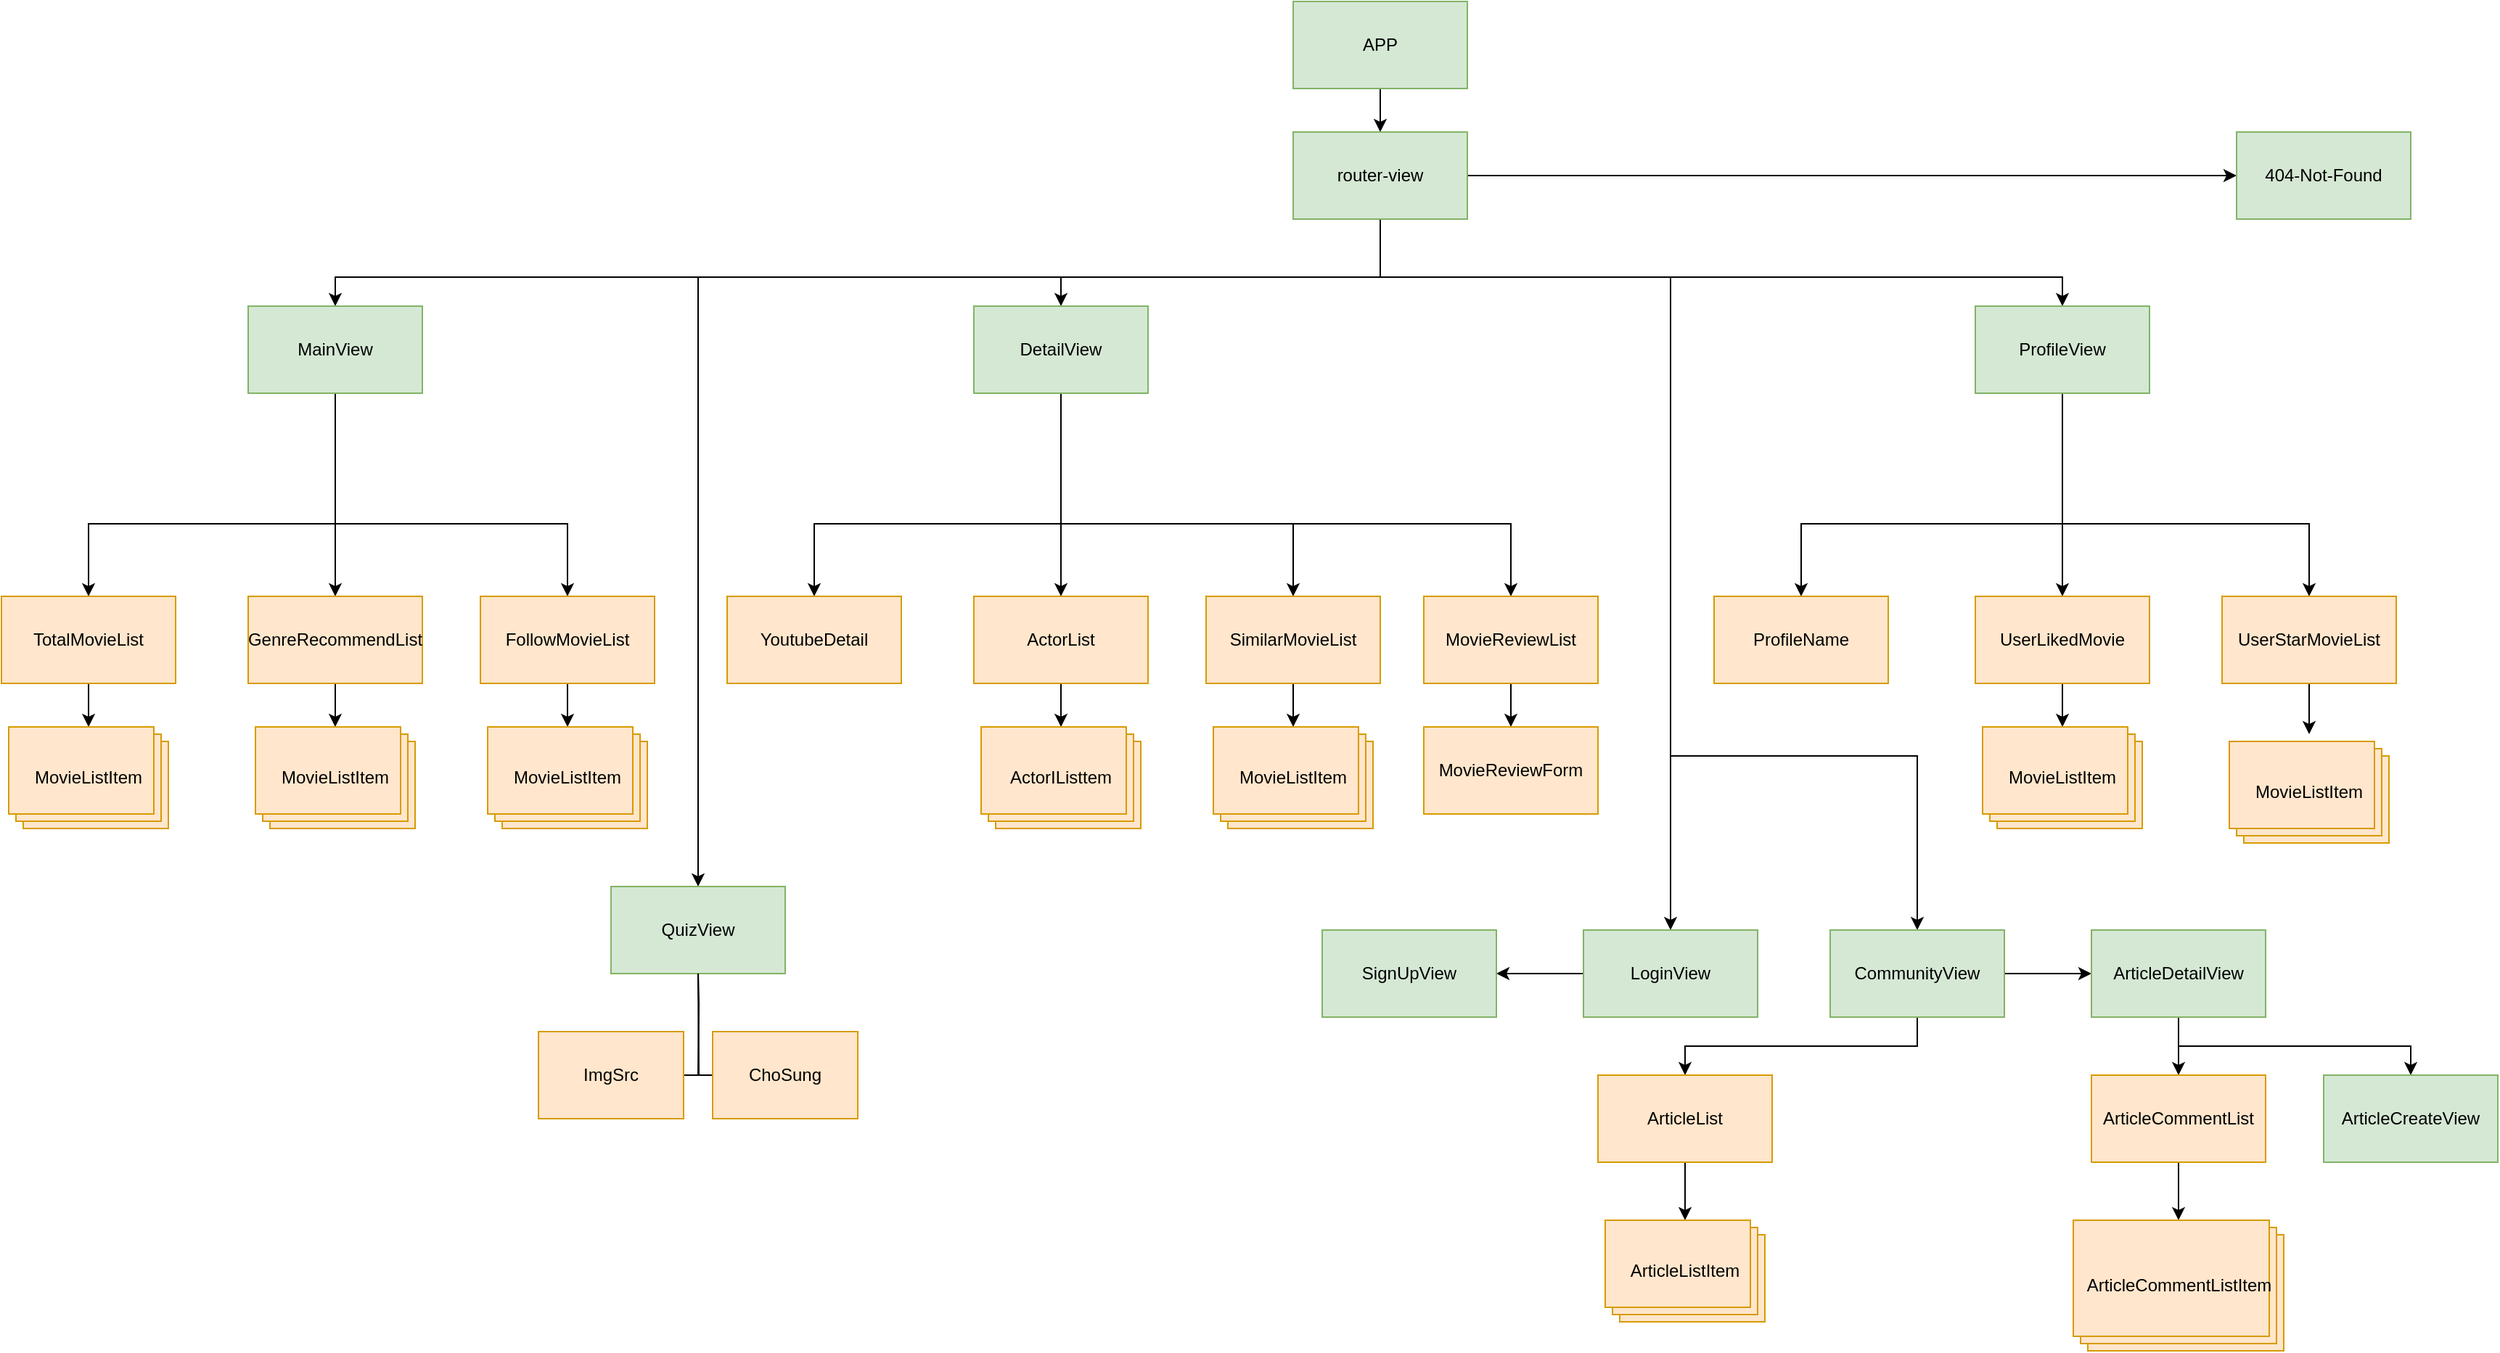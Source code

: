 <mxfile version="20.5.3" type="github">
  <diagram id="prtHgNgQTEPvFCAcTncT" name="Page-1">
    <mxGraphModel dx="1254" dy="575" grid="1" gridSize="10" guides="1" tooltips="1" connect="1" arrows="1" fold="1" page="1" pageScale="1" pageWidth="980" pageHeight="1390" math="0" shadow="0">
      <root>
        <mxCell id="0" />
        <mxCell id="1" parent="0" />
        <mxCell id="6QzcaGz9S-YZrrsxXRJN-16" style="edgeStyle=orthogonalEdgeStyle;rounded=0;orthogonalLoop=1;jettySize=auto;html=1;exitX=0.5;exitY=1;exitDx=0;exitDy=0;" parent="1" source="6QzcaGz9S-YZrrsxXRJN-7" target="6QzcaGz9S-YZrrsxXRJN-15" edge="1">
          <mxGeometry relative="1" as="geometry" />
        </mxCell>
        <UserObject label="APP" treeRoot="1" id="6QzcaGz9S-YZrrsxXRJN-7">
          <mxCell style="whiteSpace=wrap;html=1;align=center;treeFolding=1;treeMoving=1;newEdgeStyle={&quot;edgeStyle&quot;:&quot;elbowEdgeStyle&quot;,&quot;startArrow&quot;:&quot;none&quot;,&quot;endArrow&quot;:&quot;none&quot;};fillColor=#d5e8d4;strokeColor=#82b366;" parent="1" vertex="1">
            <mxGeometry x="900" y="40" width="120" height="60" as="geometry" />
          </mxCell>
        </UserObject>
        <mxCell id="6QzcaGz9S-YZrrsxXRJN-18" style="edgeStyle=orthogonalEdgeStyle;rounded=0;orthogonalLoop=1;jettySize=auto;html=1;" parent="1" source="6QzcaGz9S-YZrrsxXRJN-15" target="6QzcaGz9S-YZrrsxXRJN-17" edge="1">
          <mxGeometry relative="1" as="geometry">
            <Array as="points">
              <mxPoint x="960" y="230" />
              <mxPoint x="240" y="230" />
            </Array>
          </mxGeometry>
        </mxCell>
        <mxCell id="6QzcaGz9S-YZrrsxXRJN-52" style="edgeStyle=orthogonalEdgeStyle;rounded=0;orthogonalLoop=1;jettySize=auto;html=1;entryX=0.5;entryY=0;entryDx=0;entryDy=0;" parent="1" source="6QzcaGz9S-YZrrsxXRJN-15" target="6QzcaGz9S-YZrrsxXRJN-42" edge="1">
          <mxGeometry relative="1" as="geometry">
            <Array as="points">
              <mxPoint x="960" y="230" />
              <mxPoint x="740" y="230" />
            </Array>
          </mxGeometry>
        </mxCell>
        <mxCell id="6QzcaGz9S-YZrrsxXRJN-58" style="edgeStyle=orthogonalEdgeStyle;rounded=0;orthogonalLoop=1;jettySize=auto;html=1;" parent="1" source="6QzcaGz9S-YZrrsxXRJN-15" target="6QzcaGz9S-YZrrsxXRJN-57" edge="1">
          <mxGeometry relative="1" as="geometry">
            <Array as="points">
              <mxPoint x="960" y="230" />
              <mxPoint x="1430" y="230" />
            </Array>
          </mxGeometry>
        </mxCell>
        <mxCell id="6QzcaGz9S-YZrrsxXRJN-68" style="edgeStyle=orthogonalEdgeStyle;rounded=0;orthogonalLoop=1;jettySize=auto;html=1;" parent="1" source="6QzcaGz9S-YZrrsxXRJN-15" target="6QzcaGz9S-YZrrsxXRJN-67" edge="1">
          <mxGeometry relative="1" as="geometry">
            <Array as="points">
              <mxPoint x="960" y="230" />
              <mxPoint x="1160" y="230" />
            </Array>
          </mxGeometry>
        </mxCell>
        <mxCell id="6QzcaGz9S-YZrrsxXRJN-72" style="edgeStyle=orthogonalEdgeStyle;rounded=0;orthogonalLoop=1;jettySize=auto;html=1;" parent="1" source="6QzcaGz9S-YZrrsxXRJN-15" target="6QzcaGz9S-YZrrsxXRJN-71" edge="1">
          <mxGeometry relative="1" as="geometry">
            <Array as="points">
              <mxPoint x="960" y="230" />
              <mxPoint x="1160" y="230" />
              <mxPoint x="1160" y="560" />
              <mxPoint x="1330" y="560" />
            </Array>
          </mxGeometry>
        </mxCell>
        <mxCell id="6QzcaGz9S-YZrrsxXRJN-74" style="edgeStyle=orthogonalEdgeStyle;rounded=0;orthogonalLoop=1;jettySize=auto;html=1;" parent="1" source="6QzcaGz9S-YZrrsxXRJN-15" target="6QzcaGz9S-YZrrsxXRJN-73" edge="1">
          <mxGeometry relative="1" as="geometry">
            <Array as="points">
              <mxPoint x="960" y="230" />
              <mxPoint x="490" y="230" />
            </Array>
          </mxGeometry>
        </mxCell>
        <mxCell id="6QzcaGz9S-YZrrsxXRJN-92" style="edgeStyle=orthogonalEdgeStyle;rounded=0;orthogonalLoop=1;jettySize=auto;html=1;entryX=0;entryY=0.5;entryDx=0;entryDy=0;" parent="1" source="6QzcaGz9S-YZrrsxXRJN-15" target="6QzcaGz9S-YZrrsxXRJN-91" edge="1">
          <mxGeometry relative="1" as="geometry">
            <mxPoint x="1610" y="250" as="targetPoint" />
            <Array as="points">
              <mxPoint x="1460" y="160" />
              <mxPoint x="1460" y="160" />
            </Array>
          </mxGeometry>
        </mxCell>
        <UserObject label="router-view" treeRoot="1" id="6QzcaGz9S-YZrrsxXRJN-15">
          <mxCell style="whiteSpace=wrap;html=1;align=center;treeFolding=1;treeMoving=1;newEdgeStyle={&quot;edgeStyle&quot;:&quot;elbowEdgeStyle&quot;,&quot;startArrow&quot;:&quot;none&quot;,&quot;endArrow&quot;:&quot;none&quot;};fillColor=#d5e8d4;strokeColor=#82b366;" parent="1" vertex="1">
            <mxGeometry x="900" y="130" width="120" height="60" as="geometry" />
          </mxCell>
        </UserObject>
        <mxCell id="6QzcaGz9S-YZrrsxXRJN-24" style="edgeStyle=orthogonalEdgeStyle;rounded=0;orthogonalLoop=1;jettySize=auto;html=1;" parent="1" source="6QzcaGz9S-YZrrsxXRJN-17" target="6QzcaGz9S-YZrrsxXRJN-23" edge="1">
          <mxGeometry relative="1" as="geometry">
            <Array as="points">
              <mxPoint x="240" y="400" />
              <mxPoint x="70" y="400" />
            </Array>
          </mxGeometry>
        </mxCell>
        <mxCell id="6QzcaGz9S-YZrrsxXRJN-26" style="edgeStyle=orthogonalEdgeStyle;rounded=0;orthogonalLoop=1;jettySize=auto;html=1;" parent="1" source="6QzcaGz9S-YZrrsxXRJN-17" target="6QzcaGz9S-YZrrsxXRJN-25" edge="1">
          <mxGeometry relative="1" as="geometry" />
        </mxCell>
        <mxCell id="6QzcaGz9S-YZrrsxXRJN-32" style="edgeStyle=orthogonalEdgeStyle;rounded=0;orthogonalLoop=1;jettySize=auto;html=1;" parent="1" source="6QzcaGz9S-YZrrsxXRJN-17" target="6QzcaGz9S-YZrrsxXRJN-31" edge="1">
          <mxGeometry relative="1" as="geometry">
            <Array as="points">
              <mxPoint x="240" y="400" />
              <mxPoint x="400" y="400" />
            </Array>
          </mxGeometry>
        </mxCell>
        <UserObject label="MainView" treeRoot="1" id="6QzcaGz9S-YZrrsxXRJN-17">
          <mxCell style="whiteSpace=wrap;html=1;align=center;treeFolding=1;treeMoving=1;newEdgeStyle={&quot;edgeStyle&quot;:&quot;elbowEdgeStyle&quot;,&quot;startArrow&quot;:&quot;none&quot;,&quot;endArrow&quot;:&quot;none&quot;};fillColor=#d5e8d4;strokeColor=#82b366;" parent="1" vertex="1">
            <mxGeometry x="180" y="250" width="120" height="60" as="geometry" />
          </mxCell>
        </UserObject>
        <mxCell id="6QzcaGz9S-YZrrsxXRJN-28" style="edgeStyle=orthogonalEdgeStyle;rounded=0;orthogonalLoop=1;jettySize=auto;html=1;" parent="1" source="6QzcaGz9S-YZrrsxXRJN-23" edge="1">
          <mxGeometry relative="1" as="geometry">
            <mxPoint x="70.03" y="540" as="targetPoint" />
          </mxGeometry>
        </mxCell>
        <UserObject label="TotalMovieList" treeRoot="1" id="6QzcaGz9S-YZrrsxXRJN-23">
          <mxCell style="whiteSpace=wrap;html=1;align=center;treeFolding=1;treeMoving=1;newEdgeStyle={&quot;edgeStyle&quot;:&quot;elbowEdgeStyle&quot;,&quot;startArrow&quot;:&quot;none&quot;,&quot;endArrow&quot;:&quot;none&quot;};fillColor=#ffe6cc;strokeColor=#d79b00;" parent="1" vertex="1">
            <mxGeometry x="10" y="450" width="120" height="60" as="geometry" />
          </mxCell>
        </UserObject>
        <mxCell id="6QzcaGz9S-YZrrsxXRJN-30" style="edgeStyle=orthogonalEdgeStyle;rounded=0;orthogonalLoop=1;jettySize=auto;html=1;" parent="1" source="6QzcaGz9S-YZrrsxXRJN-25" edge="1">
          <mxGeometry relative="1" as="geometry">
            <mxPoint x="239.97" y="540" as="targetPoint" />
          </mxGeometry>
        </mxCell>
        <UserObject label="GenreRecommendList" treeRoot="1" id="6QzcaGz9S-YZrrsxXRJN-25">
          <mxCell style="whiteSpace=wrap;html=1;align=center;treeFolding=1;treeMoving=1;newEdgeStyle={&quot;edgeStyle&quot;:&quot;elbowEdgeStyle&quot;,&quot;startArrow&quot;:&quot;none&quot;,&quot;endArrow&quot;:&quot;none&quot;};fillColor=#ffe6cc;strokeColor=#d79b00;" parent="1" vertex="1">
            <mxGeometry x="180" y="450" width="120" height="60" as="geometry" />
          </mxCell>
        </UserObject>
        <mxCell id="6QzcaGz9S-YZrrsxXRJN-36" style="edgeStyle=orthogonalEdgeStyle;rounded=0;orthogonalLoop=1;jettySize=auto;html=1;" parent="1" source="6QzcaGz9S-YZrrsxXRJN-31" edge="1">
          <mxGeometry relative="1" as="geometry">
            <mxPoint x="400.03" y="540" as="targetPoint" />
          </mxGeometry>
        </mxCell>
        <UserObject label="FollowMovieList" treeRoot="1" id="6QzcaGz9S-YZrrsxXRJN-31">
          <mxCell style="whiteSpace=wrap;html=1;align=center;treeFolding=1;treeMoving=1;newEdgeStyle={&quot;edgeStyle&quot;:&quot;elbowEdgeStyle&quot;,&quot;startArrow&quot;:&quot;none&quot;,&quot;endArrow&quot;:&quot;none&quot;};fillColor=#ffe6cc;strokeColor=#d79b00;" parent="1" vertex="1">
            <mxGeometry x="340" y="450" width="120" height="60" as="geometry" />
          </mxCell>
        </UserObject>
        <mxCell id="6QzcaGz9S-YZrrsxXRJN-39" style="edgeStyle=orthogonalEdgeStyle;rounded=0;orthogonalLoop=1;jettySize=auto;html=1;" parent="1" source="6QzcaGz9S-YZrrsxXRJN-42" target="6QzcaGz9S-YZrrsxXRJN-44" edge="1">
          <mxGeometry relative="1" as="geometry">
            <Array as="points">
              <mxPoint x="740" y="400" />
              <mxPoint x="570" y="400" />
            </Array>
          </mxGeometry>
        </mxCell>
        <mxCell id="6QzcaGz9S-YZrrsxXRJN-40" style="edgeStyle=orthogonalEdgeStyle;rounded=0;orthogonalLoop=1;jettySize=auto;html=1;" parent="1" source="6QzcaGz9S-YZrrsxXRJN-42" target="6QzcaGz9S-YZrrsxXRJN-46" edge="1">
          <mxGeometry relative="1" as="geometry" />
        </mxCell>
        <mxCell id="6QzcaGz9S-YZrrsxXRJN-41" style="edgeStyle=orthogonalEdgeStyle;rounded=0;orthogonalLoop=1;jettySize=auto;html=1;" parent="1" source="6QzcaGz9S-YZrrsxXRJN-42" target="6QzcaGz9S-YZrrsxXRJN-50" edge="1">
          <mxGeometry relative="1" as="geometry">
            <Array as="points">
              <mxPoint x="740" y="400" />
              <mxPoint x="900" y="400" />
            </Array>
          </mxGeometry>
        </mxCell>
        <mxCell id="6QzcaGz9S-YZrrsxXRJN-54" style="edgeStyle=orthogonalEdgeStyle;rounded=0;orthogonalLoop=1;jettySize=auto;html=1;" parent="1" source="6QzcaGz9S-YZrrsxXRJN-42" target="6QzcaGz9S-YZrrsxXRJN-53" edge="1">
          <mxGeometry relative="1" as="geometry">
            <Array as="points">
              <mxPoint x="740" y="400" />
              <mxPoint x="1050" y="400" />
            </Array>
          </mxGeometry>
        </mxCell>
        <UserObject label="DetailView" treeRoot="1" id="6QzcaGz9S-YZrrsxXRJN-42">
          <mxCell style="whiteSpace=wrap;html=1;align=center;treeFolding=1;treeMoving=1;newEdgeStyle={&quot;edgeStyle&quot;:&quot;elbowEdgeStyle&quot;,&quot;startArrow&quot;:&quot;none&quot;,&quot;endArrow&quot;:&quot;none&quot;};fillColor=#d5e8d4;strokeColor=#82b366;" parent="1" vertex="1">
            <mxGeometry x="680" y="250" width="120" height="60" as="geometry" />
          </mxCell>
        </UserObject>
        <UserObject label="YoutubeDetail" treeRoot="1" id="6QzcaGz9S-YZrrsxXRJN-44">
          <mxCell style="whiteSpace=wrap;html=1;align=center;treeFolding=1;treeMoving=1;newEdgeStyle={&quot;edgeStyle&quot;:&quot;elbowEdgeStyle&quot;,&quot;startArrow&quot;:&quot;none&quot;,&quot;endArrow&quot;:&quot;none&quot;};fillColor=#ffe6cc;strokeColor=#d79b00;" parent="1" vertex="1">
            <mxGeometry x="510" y="450" width="120" height="60" as="geometry" />
          </mxCell>
        </UserObject>
        <mxCell id="6QzcaGz9S-YZrrsxXRJN-45" style="edgeStyle=orthogonalEdgeStyle;rounded=0;orthogonalLoop=1;jettySize=auto;html=1;" parent="1" source="6QzcaGz9S-YZrrsxXRJN-46" edge="1">
          <mxGeometry relative="1" as="geometry">
            <mxPoint x="740.03" y="540" as="targetPoint" />
          </mxGeometry>
        </mxCell>
        <UserObject label="ActorList" treeRoot="1" id="6QzcaGz9S-YZrrsxXRJN-46">
          <mxCell style="whiteSpace=wrap;html=1;align=center;treeFolding=1;treeMoving=1;newEdgeStyle={&quot;edgeStyle&quot;:&quot;elbowEdgeStyle&quot;,&quot;startArrow&quot;:&quot;none&quot;,&quot;endArrow&quot;:&quot;none&quot;};fillColor=#ffe6cc;strokeColor=#d79b00;" parent="1" vertex="1">
            <mxGeometry x="680" y="450" width="120" height="60" as="geometry" />
          </mxCell>
        </UserObject>
        <mxCell id="6QzcaGz9S-YZrrsxXRJN-49" style="edgeStyle=orthogonalEdgeStyle;rounded=0;orthogonalLoop=1;jettySize=auto;html=1;" parent="1" source="6QzcaGz9S-YZrrsxXRJN-50" edge="1">
          <mxGeometry relative="1" as="geometry">
            <mxPoint x="900.03" y="540" as="targetPoint" />
          </mxGeometry>
        </mxCell>
        <UserObject label="SimilarMovieList" treeRoot="1" id="6QzcaGz9S-YZrrsxXRJN-50">
          <mxCell style="whiteSpace=wrap;html=1;align=center;treeFolding=1;treeMoving=1;newEdgeStyle={&quot;edgeStyle&quot;:&quot;elbowEdgeStyle&quot;,&quot;startArrow&quot;:&quot;none&quot;,&quot;endArrow&quot;:&quot;none&quot;};fillColor=#ffe6cc;strokeColor=#d79b00;" parent="1" vertex="1">
            <mxGeometry x="840" y="450" width="120" height="60" as="geometry" />
          </mxCell>
        </UserObject>
        <mxCell id="6QzcaGz9S-YZrrsxXRJN-56" style="edgeStyle=orthogonalEdgeStyle;rounded=0;orthogonalLoop=1;jettySize=auto;html=1;" parent="1" source="6QzcaGz9S-YZrrsxXRJN-53" target="6QzcaGz9S-YZrrsxXRJN-55" edge="1">
          <mxGeometry relative="1" as="geometry" />
        </mxCell>
        <UserObject label="MovieReviewList" treeRoot="1" id="6QzcaGz9S-YZrrsxXRJN-53">
          <mxCell style="whiteSpace=wrap;html=1;align=center;treeFolding=1;treeMoving=1;newEdgeStyle={&quot;edgeStyle&quot;:&quot;elbowEdgeStyle&quot;,&quot;startArrow&quot;:&quot;none&quot;,&quot;endArrow&quot;:&quot;none&quot;};fillColor=#ffe6cc;strokeColor=#d79b00;" parent="1" vertex="1">
            <mxGeometry x="990" y="450" width="120" height="60" as="geometry" />
          </mxCell>
        </UserObject>
        <UserObject label="MovieReviewForm" treeRoot="1" id="6QzcaGz9S-YZrrsxXRJN-55">
          <mxCell style="whiteSpace=wrap;html=1;align=center;treeFolding=1;treeMoving=1;newEdgeStyle={&quot;edgeStyle&quot;:&quot;elbowEdgeStyle&quot;,&quot;startArrow&quot;:&quot;none&quot;,&quot;endArrow&quot;:&quot;none&quot;};fillColor=#ffe6cc;strokeColor=#d79b00;" parent="1" vertex="1">
            <mxGeometry x="990" y="540" width="120" height="60" as="geometry" />
          </mxCell>
        </UserObject>
        <mxCell id="6QzcaGz9S-YZrrsxXRJN-60" style="edgeStyle=orthogonalEdgeStyle;rounded=0;orthogonalLoop=1;jettySize=auto;html=1;" parent="1" source="6QzcaGz9S-YZrrsxXRJN-57" target="6QzcaGz9S-YZrrsxXRJN-59" edge="1">
          <mxGeometry relative="1" as="geometry">
            <Array as="points">
              <mxPoint x="1430" y="400" />
              <mxPoint x="1250" y="400" />
            </Array>
          </mxGeometry>
        </mxCell>
        <mxCell id="6QzcaGz9S-YZrrsxXRJN-62" style="edgeStyle=orthogonalEdgeStyle;rounded=0;orthogonalLoop=1;jettySize=auto;html=1;" parent="1" source="6QzcaGz9S-YZrrsxXRJN-57" target="6QzcaGz9S-YZrrsxXRJN-61" edge="1">
          <mxGeometry relative="1" as="geometry" />
        </mxCell>
        <mxCell id="6QzcaGz9S-YZrrsxXRJN-66" style="edgeStyle=orthogonalEdgeStyle;rounded=0;orthogonalLoop=1;jettySize=auto;html=1;" parent="1" source="6QzcaGz9S-YZrrsxXRJN-57" target="6QzcaGz9S-YZrrsxXRJN-65" edge="1">
          <mxGeometry relative="1" as="geometry">
            <Array as="points">
              <mxPoint x="1430" y="400" />
              <mxPoint x="1600" y="400" />
            </Array>
          </mxGeometry>
        </mxCell>
        <UserObject label="ProfileView" treeRoot="1" id="6QzcaGz9S-YZrrsxXRJN-57">
          <mxCell style="whiteSpace=wrap;html=1;align=center;treeFolding=1;treeMoving=1;newEdgeStyle={&quot;edgeStyle&quot;:&quot;elbowEdgeStyle&quot;,&quot;startArrow&quot;:&quot;none&quot;,&quot;endArrow&quot;:&quot;none&quot;};fillColor=#d5e8d4;strokeColor=#82b366;" parent="1" vertex="1">
            <mxGeometry x="1370" y="250" width="120" height="60" as="geometry" />
          </mxCell>
        </UserObject>
        <UserObject label="ProfileName" treeRoot="1" id="6QzcaGz9S-YZrrsxXRJN-59">
          <mxCell style="whiteSpace=wrap;html=1;align=center;treeFolding=1;treeMoving=1;newEdgeStyle={&quot;edgeStyle&quot;:&quot;elbowEdgeStyle&quot;,&quot;startArrow&quot;:&quot;none&quot;,&quot;endArrow&quot;:&quot;none&quot;};fillColor=#ffe6cc;strokeColor=#d79b00;" parent="1" vertex="1">
            <mxGeometry x="1190" y="450" width="120" height="60" as="geometry" />
          </mxCell>
        </UserObject>
        <mxCell id="6QzcaGz9S-YZrrsxXRJN-64" style="edgeStyle=orthogonalEdgeStyle;rounded=0;orthogonalLoop=1;jettySize=auto;html=1;" parent="1" source="6QzcaGz9S-YZrrsxXRJN-61" edge="1">
          <mxGeometry relative="1" as="geometry">
            <mxPoint x="1430.03" y="540" as="targetPoint" />
          </mxGeometry>
        </mxCell>
        <UserObject label="UserLikedMovie" treeRoot="1" id="6QzcaGz9S-YZrrsxXRJN-61">
          <mxCell style="whiteSpace=wrap;html=1;align=center;treeFolding=1;treeMoving=1;newEdgeStyle={&quot;edgeStyle&quot;:&quot;elbowEdgeStyle&quot;,&quot;startArrow&quot;:&quot;none&quot;,&quot;endArrow&quot;:&quot;none&quot;};fillColor=#ffe6cc;strokeColor=#d79b00;" parent="1" vertex="1">
            <mxGeometry x="1370" y="450" width="120" height="60" as="geometry" />
          </mxCell>
        </UserObject>
        <mxCell id="6QzcaGz9S-YZrrsxXRJN-115" style="edgeStyle=orthogonalEdgeStyle;rounded=0;orthogonalLoop=1;jettySize=auto;html=1;" parent="1" source="6QzcaGz9S-YZrrsxXRJN-65" edge="1">
          <mxGeometry relative="1" as="geometry">
            <mxPoint x="1600" y="545" as="targetPoint" />
          </mxGeometry>
        </mxCell>
        <UserObject label="UserStarMovieList" treeRoot="1" id="6QzcaGz9S-YZrrsxXRJN-65">
          <mxCell style="whiteSpace=wrap;html=1;align=center;treeFolding=1;treeMoving=1;newEdgeStyle={&quot;edgeStyle&quot;:&quot;elbowEdgeStyle&quot;,&quot;startArrow&quot;:&quot;none&quot;,&quot;endArrow&quot;:&quot;none&quot;};fillColor=#ffe6cc;strokeColor=#d79b00;" parent="1" vertex="1">
            <mxGeometry x="1540" y="450" width="120" height="60" as="geometry" />
          </mxCell>
        </UserObject>
        <mxCell id="6QzcaGz9S-YZrrsxXRJN-70" style="edgeStyle=orthogonalEdgeStyle;rounded=0;orthogonalLoop=1;jettySize=auto;html=1;" parent="1" source="6QzcaGz9S-YZrrsxXRJN-67" target="6QzcaGz9S-YZrrsxXRJN-69" edge="1">
          <mxGeometry relative="1" as="geometry" />
        </mxCell>
        <UserObject label="LoginView" treeRoot="1" id="6QzcaGz9S-YZrrsxXRJN-67">
          <mxCell style="whiteSpace=wrap;html=1;align=center;treeFolding=1;treeMoving=1;newEdgeStyle={&quot;edgeStyle&quot;:&quot;elbowEdgeStyle&quot;,&quot;startArrow&quot;:&quot;none&quot;,&quot;endArrow&quot;:&quot;none&quot;};fillColor=#d5e8d4;strokeColor=#82b366;" parent="1" vertex="1">
            <mxGeometry x="1100" y="680" width="120" height="60" as="geometry" />
          </mxCell>
        </UserObject>
        <UserObject label="SignUpView" treeRoot="1" id="6QzcaGz9S-YZrrsxXRJN-69">
          <mxCell style="whiteSpace=wrap;html=1;align=center;treeFolding=1;treeMoving=1;newEdgeStyle={&quot;edgeStyle&quot;:&quot;elbowEdgeStyle&quot;,&quot;startArrow&quot;:&quot;none&quot;,&quot;endArrow&quot;:&quot;none&quot;};fillColor=#d5e8d4;strokeColor=#82b366;" parent="1" vertex="1">
            <mxGeometry x="920" y="680" width="120" height="60" as="geometry" />
          </mxCell>
        </UserObject>
        <mxCell id="6QzcaGz9S-YZrrsxXRJN-76" style="edgeStyle=orthogonalEdgeStyle;rounded=0;orthogonalLoop=1;jettySize=auto;html=1;" parent="1" source="6QzcaGz9S-YZrrsxXRJN-71" target="6QzcaGz9S-YZrrsxXRJN-75" edge="1">
          <mxGeometry relative="1" as="geometry">
            <Array as="points">
              <mxPoint x="1330" y="760" />
              <mxPoint x="1170" y="760" />
            </Array>
          </mxGeometry>
        </mxCell>
        <mxCell id="6QzcaGz9S-YZrrsxXRJN-94" style="edgeStyle=orthogonalEdgeStyle;rounded=0;orthogonalLoop=1;jettySize=auto;html=1;" parent="1" source="6QzcaGz9S-YZrrsxXRJN-71" target="6QzcaGz9S-YZrrsxXRJN-93" edge="1">
          <mxGeometry relative="1" as="geometry" />
        </mxCell>
        <UserObject label="CommunityView" treeRoot="1" id="6QzcaGz9S-YZrrsxXRJN-71">
          <mxCell style="whiteSpace=wrap;html=1;align=center;treeFolding=1;treeMoving=1;newEdgeStyle={&quot;edgeStyle&quot;:&quot;elbowEdgeStyle&quot;,&quot;startArrow&quot;:&quot;none&quot;,&quot;endArrow&quot;:&quot;none&quot;};fillColor=#d5e8d4;strokeColor=#82b366;" parent="1" vertex="1">
            <mxGeometry x="1270" y="680" width="120" height="60" as="geometry" />
          </mxCell>
        </UserObject>
        <UserObject label="QuizView" treeRoot="1" id="6QzcaGz9S-YZrrsxXRJN-73">
          <mxCell style="whiteSpace=wrap;html=1;align=center;treeFolding=1;treeMoving=1;newEdgeStyle={&quot;edgeStyle&quot;:&quot;elbowEdgeStyle&quot;,&quot;startArrow&quot;:&quot;none&quot;,&quot;endArrow&quot;:&quot;none&quot;};fillColor=#d5e8d4;strokeColor=#82b366;" parent="1" vertex="1">
            <mxGeometry x="430" y="650" width="120" height="60" as="geometry" />
          </mxCell>
        </UserObject>
        <mxCell id="6QzcaGz9S-YZrrsxXRJN-78" style="edgeStyle=orthogonalEdgeStyle;rounded=0;orthogonalLoop=1;jettySize=auto;html=1;" parent="1" source="6QzcaGz9S-YZrrsxXRJN-75" edge="1">
          <mxGeometry relative="1" as="geometry">
            <mxPoint x="1170" y="880.0" as="targetPoint" />
          </mxGeometry>
        </mxCell>
        <UserObject label="ArticleList" treeRoot="1" id="6QzcaGz9S-YZrrsxXRJN-75">
          <mxCell style="whiteSpace=wrap;html=1;align=center;treeFolding=1;treeMoving=1;newEdgeStyle={&quot;edgeStyle&quot;:&quot;elbowEdgeStyle&quot;,&quot;startArrow&quot;:&quot;none&quot;,&quot;endArrow&quot;:&quot;none&quot;};fillColor=#ffe6cc;strokeColor=#d79b00;" parent="1" vertex="1">
            <mxGeometry x="1110" y="780" width="120" height="60" as="geometry" />
          </mxCell>
        </UserObject>
        <mxCell id="6QzcaGz9S-YZrrsxXRJN-83" value="MovieListItem" style="verticalLabelPosition=middle;verticalAlign=middle;html=1;shape=mxgraph.basic.layered_rect;dx=10;outlineConnect=0;whiteSpace=wrap;fillStyle=auto;labelPosition=center;align=center;fillColor=#ffe6cc;strokeColor=#d79b00;" parent="1" vertex="1">
          <mxGeometry x="185" y="540" width="110" height="70" as="geometry" />
        </mxCell>
        <mxCell id="6QzcaGz9S-YZrrsxXRJN-84" value="MovieListItem" style="verticalLabelPosition=middle;verticalAlign=middle;html=1;shape=mxgraph.basic.layered_rect;dx=10;outlineConnect=0;whiteSpace=wrap;fillStyle=auto;labelPosition=center;align=center;fillColor=#ffe6cc;strokeColor=#d79b00;" parent="1" vertex="1">
          <mxGeometry x="15" y="540" width="110" height="70" as="geometry" />
        </mxCell>
        <mxCell id="6QzcaGz9S-YZrrsxXRJN-85" value="MovieListItem" style="verticalLabelPosition=middle;verticalAlign=middle;html=1;shape=mxgraph.basic.layered_rect;dx=10;outlineConnect=0;whiteSpace=wrap;fillStyle=auto;labelPosition=center;align=center;fillColor=#ffe6cc;strokeColor=#d79b00;" parent="1" vertex="1">
          <mxGeometry x="345" y="540" width="110" height="70" as="geometry" />
        </mxCell>
        <mxCell id="6QzcaGz9S-YZrrsxXRJN-86" value="ActorIListtem" style="verticalLabelPosition=middle;verticalAlign=middle;html=1;shape=mxgraph.basic.layered_rect;dx=10;outlineConnect=0;whiteSpace=wrap;fillStyle=auto;labelPosition=center;align=center;fillColor=#ffe6cc;strokeColor=#d79b00;" parent="1" vertex="1">
          <mxGeometry x="685" y="540" width="110" height="70" as="geometry" />
        </mxCell>
        <mxCell id="6QzcaGz9S-YZrrsxXRJN-87" value="MovieListItem" style="verticalLabelPosition=middle;verticalAlign=middle;html=1;shape=mxgraph.basic.layered_rect;dx=10;outlineConnect=0;whiteSpace=wrap;fillStyle=auto;labelPosition=center;align=center;fillColor=#ffe6cc;strokeColor=#d79b00;" parent="1" vertex="1">
          <mxGeometry x="845" y="540" width="110" height="70" as="geometry" />
        </mxCell>
        <mxCell id="6QzcaGz9S-YZrrsxXRJN-89" value="MovieListItem" style="verticalLabelPosition=middle;verticalAlign=middle;html=1;shape=mxgraph.basic.layered_rect;dx=10;outlineConnect=0;whiteSpace=wrap;fillStyle=auto;labelPosition=center;align=center;fillColor=#ffe6cc;strokeColor=#d79b00;" parent="1" vertex="1">
          <mxGeometry x="1375" y="540" width="110" height="70" as="geometry" />
        </mxCell>
        <mxCell id="6QzcaGz9S-YZrrsxXRJN-90" value="ArticleListItem" style="verticalLabelPosition=middle;verticalAlign=middle;html=1;shape=mxgraph.basic.layered_rect;dx=10;outlineConnect=0;whiteSpace=wrap;fillStyle=auto;labelPosition=center;align=center;fillColor=#ffe6cc;strokeColor=#d79b00;" parent="1" vertex="1">
          <mxGeometry x="1115" y="880" width="110" height="70" as="geometry" />
        </mxCell>
        <UserObject label="404-Not-Found" treeRoot="1" id="6QzcaGz9S-YZrrsxXRJN-91">
          <mxCell style="whiteSpace=wrap;html=1;align=center;treeFolding=1;treeMoving=1;newEdgeStyle={&quot;edgeStyle&quot;:&quot;elbowEdgeStyle&quot;,&quot;startArrow&quot;:&quot;none&quot;,&quot;endArrow&quot;:&quot;none&quot;};fillColor=#d5e8d4;strokeColor=#82b366;fillStyle=auto;" parent="1" vertex="1">
            <mxGeometry x="1550" y="130" width="120" height="60" as="geometry" />
          </mxCell>
        </UserObject>
        <mxCell id="6QzcaGz9S-YZrrsxXRJN-98" style="edgeStyle=orthogonalEdgeStyle;rounded=0;orthogonalLoop=1;jettySize=auto;html=1;" parent="1" source="6QzcaGz9S-YZrrsxXRJN-93" target="6QzcaGz9S-YZrrsxXRJN-97" edge="1">
          <mxGeometry relative="1" as="geometry">
            <Array as="points">
              <mxPoint x="1510" y="760" />
              <mxPoint x="1670" y="760" />
            </Array>
          </mxGeometry>
        </mxCell>
        <mxCell id="6QzcaGz9S-YZrrsxXRJN-100" style="edgeStyle=orthogonalEdgeStyle;rounded=0;orthogonalLoop=1;jettySize=auto;html=1;" parent="1" source="6QzcaGz9S-YZrrsxXRJN-93" target="6QzcaGz9S-YZrrsxXRJN-99" edge="1">
          <mxGeometry relative="1" as="geometry" />
        </mxCell>
        <UserObject label="ArticleDetailView" treeRoot="1" id="6QzcaGz9S-YZrrsxXRJN-93">
          <mxCell style="whiteSpace=wrap;html=1;align=center;treeFolding=1;treeMoving=1;newEdgeStyle={&quot;edgeStyle&quot;:&quot;elbowEdgeStyle&quot;,&quot;startArrow&quot;:&quot;none&quot;,&quot;endArrow&quot;:&quot;none&quot;};fillColor=#d5e8d4;strokeColor=#82b366;fillStyle=auto;" parent="1" vertex="1">
            <mxGeometry x="1450" y="680" width="120" height="60" as="geometry" />
          </mxCell>
        </UserObject>
        <UserObject label="ArticleCreateView" treeRoot="1" id="6QzcaGz9S-YZrrsxXRJN-97">
          <mxCell style="whiteSpace=wrap;html=1;align=center;treeFolding=1;treeMoving=1;newEdgeStyle={&quot;edgeStyle&quot;:&quot;elbowEdgeStyle&quot;,&quot;startArrow&quot;:&quot;none&quot;,&quot;endArrow&quot;:&quot;none&quot;};fillColor=#d5e8d4;strokeColor=#82b366;fillStyle=auto;" parent="1" vertex="1">
            <mxGeometry x="1610" y="780" width="120" height="60" as="geometry" />
          </mxCell>
        </UserObject>
        <mxCell id="6QzcaGz9S-YZrrsxXRJN-104" style="edgeStyle=orthogonalEdgeStyle;rounded=0;orthogonalLoop=1;jettySize=auto;html=1;" parent="1" source="6QzcaGz9S-YZrrsxXRJN-99" edge="1">
          <mxGeometry relative="1" as="geometry">
            <mxPoint x="1510" y="880" as="targetPoint" />
          </mxGeometry>
        </mxCell>
        <UserObject label="ArticleCommentList" treeRoot="1" id="6QzcaGz9S-YZrrsxXRJN-99">
          <mxCell style="whiteSpace=wrap;html=1;align=center;treeFolding=1;treeMoving=1;newEdgeStyle={&quot;edgeStyle&quot;:&quot;elbowEdgeStyle&quot;,&quot;startArrow&quot;:&quot;none&quot;,&quot;endArrow&quot;:&quot;none&quot;};fillColor=#ffe6cc;strokeColor=#d79b00;fillStyle=auto;" parent="1" vertex="1">
            <mxGeometry x="1450" y="780" width="120" height="60" as="geometry" />
          </mxCell>
        </UserObject>
        <mxCell id="6QzcaGz9S-YZrrsxXRJN-105" value="ArticleCommentListItem" style="verticalLabelPosition=middle;verticalAlign=middle;html=1;shape=mxgraph.basic.layered_rect;dx=10;outlineConnect=0;whiteSpace=wrap;fillStyle=auto;labelPosition=center;align=center;fillColor=#ffe6cc;strokeColor=#d79b00;" parent="1" vertex="1">
          <mxGeometry x="1437.5" y="880" width="145" height="90" as="geometry" />
        </mxCell>
        <mxCell id="6QzcaGz9S-YZrrsxXRJN-109" value="" style="edgeStyle=orthogonalEdgeStyle;startArrow=none;endArrow=none;rounded=0;targetPortConstraint=eastwest;sourcePortConstraint=northsouth;" parent="1" target="6QzcaGz9S-YZrrsxXRJN-111" edge="1">
          <mxGeometry relative="1" as="geometry">
            <mxPoint x="490" y="710" as="sourcePoint" />
          </mxGeometry>
        </mxCell>
        <mxCell id="6QzcaGz9S-YZrrsxXRJN-110" value="" style="edgeStyle=orthogonalEdgeStyle;startArrow=none;endArrow=none;rounded=0;targetPortConstraint=eastwest;sourcePortConstraint=northsouth;" parent="1" target="6QzcaGz9S-YZrrsxXRJN-112" edge="1">
          <mxGeometry relative="1" as="geometry">
            <mxPoint x="490" y="710" as="sourcePoint" />
          </mxGeometry>
        </mxCell>
        <mxCell id="6QzcaGz9S-YZrrsxXRJN-111" value="ImgSrc" style="whiteSpace=wrap;html=1;align=center;verticalAlign=middle;treeFolding=1;treeMoving=1;fillStyle=auto;fillColor=#ffe6cc;strokeColor=#d79b00;" parent="1" vertex="1">
          <mxGeometry x="380" y="750" width="100" height="60" as="geometry" />
        </mxCell>
        <mxCell id="6QzcaGz9S-YZrrsxXRJN-112" value="ChoSung" style="whiteSpace=wrap;html=1;align=center;verticalAlign=middle;treeFolding=1;treeMoving=1;fillStyle=auto;fillColor=#ffe6cc;strokeColor=#d79b00;" parent="1" vertex="1">
          <mxGeometry x="500" y="750" width="100" height="60" as="geometry" />
        </mxCell>
        <mxCell id="6QzcaGz9S-YZrrsxXRJN-113" value="MovieListItem" style="verticalLabelPosition=middle;verticalAlign=middle;html=1;shape=mxgraph.basic.layered_rect;dx=10;outlineConnect=0;whiteSpace=wrap;fillStyle=auto;labelPosition=center;align=center;fillColor=#ffe6cc;strokeColor=#d79b00;" parent="1" vertex="1">
          <mxGeometry x="1545" y="550" width="110" height="70" as="geometry" />
        </mxCell>
      </root>
    </mxGraphModel>
  </diagram>
</mxfile>
